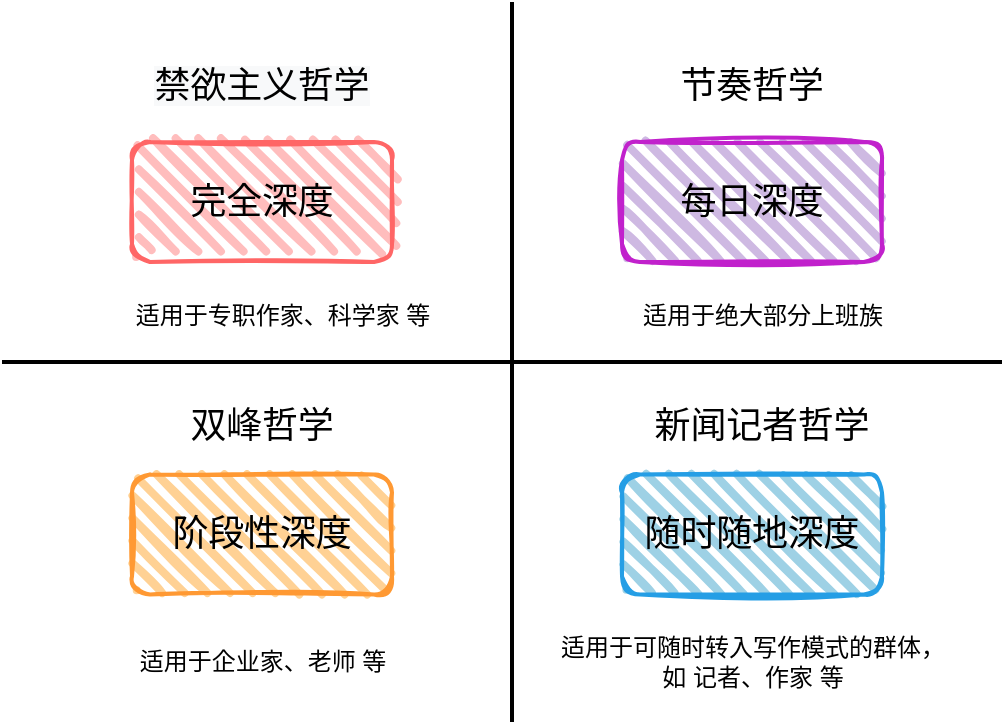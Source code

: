 <mxfile version="14.2.6" type="github">
  <diagram id="rfyT-LtF2Pe46t2oqA69" name="第 1 页">
    <mxGraphModel dx="1426" dy="800" grid="1" gridSize="10" guides="1" tooltips="1" connect="1" arrows="1" fold="1" page="1" pageScale="1" pageWidth="827" pageHeight="1169" math="0" shadow="0">
      <root>
        <mxCell id="0" />
        <mxCell id="1" parent="0" />
        <mxCell id="MkXuHvyHVTgwx-db9zs0-3" value="" style="line;strokeWidth=2;html=1;" parent="1" vertex="1">
          <mxGeometry x="180" y="535" width="500" height="10" as="geometry" />
        </mxCell>
        <mxCell id="MkXuHvyHVTgwx-db9zs0-4" value="" style="line;strokeWidth=2;direction=south;html=1;" parent="1" vertex="1">
          <mxGeometry x="430" y="360" width="10" height="360" as="geometry" />
        </mxCell>
        <mxCell id="MkXuHvyHVTgwx-db9zs0-5" value="&lt;div&gt;&lt;span style=&quot;font-size: 18px ; letter-spacing: -0.1px ; font-family: &amp;quot;avenir next&amp;quot; , &amp;quot;pingfangsc&amp;quot; , &amp;quot;unito sans&amp;quot; , &amp;quot;microsoft yahei&amp;quot;&quot;&gt;&lt;font&gt;完全深度&lt;/font&gt;&lt;/span&gt;&lt;br&gt;&lt;/div&gt;" style="rounded=1;whiteSpace=wrap;html=1;strokeWidth=2;fillWeight=4;hachureGap=8;hachureAngle=45;sketch=1;fillStyle=auto;strokeColor=#FF6666;fillColor=#FFBDBD;" parent="1" vertex="1">
          <mxGeometry x="245" y="430" width="130" height="60" as="geometry" />
        </mxCell>
        <mxCell id="MkXuHvyHVTgwx-db9zs0-6" value="&lt;div&gt;&lt;span style=&quot;font-size: 18px ; letter-spacing: -0.1px ; font-family: &amp;#34;avenir next&amp;#34; , &amp;#34;pingfangsc&amp;#34; , &amp;#34;unito sans&amp;#34; , &amp;#34;microsoft yahei&amp;#34;&quot;&gt;随时随地深度&lt;/span&gt;&lt;br&gt;&lt;/div&gt;" style="rounded=1;whiteSpace=wrap;html=1;strokeWidth=2;fillWeight=4;hachureGap=8;hachureAngle=45;sketch=1;fillStyle=auto;fillColor=#9ED1E5;strokeColor=#259EE5;" parent="1" vertex="1">
          <mxGeometry x="490" y="596.25" width="130" height="60" as="geometry" />
        </mxCell>
        <mxCell id="MkXuHvyHVTgwx-db9zs0-8" value="&lt;div&gt;&lt;span style=&quot;font-size: 18px ; letter-spacing: -0.1px ; font-family: &amp;#34;avenir next&amp;#34; , &amp;#34;pingfangsc&amp;#34; , &amp;#34;unito sans&amp;#34; , &amp;#34;microsoft yahei&amp;#34;&quot;&gt;每日深度&lt;/span&gt;&lt;br&gt;&lt;/div&gt;" style="rounded=1;whiteSpace=wrap;html=1;strokeWidth=2;fillWeight=4;hachureGap=8;hachureAngle=45;sketch=1;fillStyle=auto;strokeColor=#C121CC;fillColor=#CEB9E2;" parent="1" vertex="1">
          <mxGeometry x="490" y="430" width="130" height="60" as="geometry" />
        </mxCell>
        <mxCell id="MkXuHvyHVTgwx-db9zs0-10" value="&lt;span style=&quot;color: rgb(0 , 0 , 0) ; font-family: &amp;#34;avenir next&amp;#34; , &amp;#34;pingfangsc&amp;#34; , &amp;#34;unito sans&amp;#34; , &amp;#34;microsoft yahei&amp;#34; ; font-size: 18px ; font-style: normal ; font-weight: 400 ; letter-spacing: -0.1px ; text-indent: 0px ; text-transform: none ; word-spacing: 0px ; background-color: rgb(248 , 249 , 250) ; display: inline ; float: none&quot;&gt;禁欲主义哲学&lt;/span&gt;" style="text;whiteSpace=wrap;html=1;align=center;" parent="1" vertex="1">
          <mxGeometry x="250" y="385" width="120" height="25" as="geometry" />
        </mxCell>
        <mxCell id="MkXuHvyHVTgwx-db9zs0-12" value="&lt;span style=&quot;font-family: &amp;#34;avenir next&amp;#34; , &amp;#34;pingfangsc&amp;#34; , &amp;#34;unito sans&amp;#34; , &amp;#34;microsoft yahei&amp;#34; ; font-size: 18px ; letter-spacing: -0.1px&quot;&gt;双峰哲学&lt;/span&gt;" style="text;whiteSpace=wrap;html=1;align=center;" parent="1" vertex="1">
          <mxGeometry x="250" y="554.5" width="120" height="30" as="geometry" />
        </mxCell>
        <mxCell id="MkXuHvyHVTgwx-db9zs0-13" value="&lt;div&gt;&lt;font face=&quot;Avenir Next, PingFangSC, Unito Sans, Microsoft Yahei&quot;&gt;&lt;span style=&quot;font-size: 18px ; letter-spacing: -0.1px&quot;&gt;新闻记者哲学&lt;/span&gt;&lt;/font&gt;&lt;br&gt;&lt;/div&gt;&lt;div&gt;&lt;font face=&quot;Avenir Next, PingFangSC, Unito Sans, Microsoft Yahei&quot;&gt;&lt;span style=&quot;font-size: 18px ; letter-spacing: -0.1px&quot;&gt;&lt;br&gt;&lt;/span&gt;&lt;/font&gt;&lt;/div&gt;" style="text;whiteSpace=wrap;html=1;align=center;" parent="1" vertex="1">
          <mxGeometry x="500" y="555" width="120" height="30" as="geometry" />
        </mxCell>
        <mxCell id="MkXuHvyHVTgwx-db9zs0-14" value="&lt;div&gt;&lt;font face=&quot;Avenir Next, PingFangSC, Unito Sans, Microsoft Yahei&quot;&gt;&lt;span style=&quot;font-size: 18px ; letter-spacing: -0.1px&quot;&gt;节奏哲学&lt;/span&gt;&lt;/font&gt;&lt;br&gt;&lt;/div&gt;&lt;div&gt;&lt;font face=&quot;Avenir Next, PingFangSC, Unito Sans, Microsoft Yahei&quot;&gt;&lt;span style=&quot;font-size: 18px ; letter-spacing: -0.1px&quot;&gt;&lt;br&gt;&lt;/span&gt;&lt;/font&gt;&lt;/div&gt;" style="text;whiteSpace=wrap;html=1;align=center;" parent="1" vertex="1">
          <mxGeometry x="495" y="385" width="120" height="30" as="geometry" />
        </mxCell>
        <mxCell id="MkXuHvyHVTgwx-db9zs0-15" value="&lt;div&gt;&lt;span style=&quot;font-size: 18px ; letter-spacing: -0.1px ; font-family: &amp;#34;avenir next&amp;#34; , &amp;#34;pingfangsc&amp;#34; , &amp;#34;unito sans&amp;#34; , &amp;#34;microsoft yahei&amp;#34;&quot;&gt;阶段性深度&lt;/span&gt;&lt;br&gt;&lt;/div&gt;" style="rounded=1;whiteSpace=wrap;html=1;strokeWidth=2;fillWeight=4;hachureGap=8;hachureAngle=45;sketch=1;fillStyle=auto;fillColor=#FFD194;strokeColor=#FF9933;" parent="1" vertex="1">
          <mxGeometry x="245" y="596.25" width="130" height="60" as="geometry" />
        </mxCell>
        <mxCell id="ctKcQ00ehMjPivleR9ZW-2" value="适用于专职作家、科学家 等" style="text;html=1;align=center;verticalAlign=middle;resizable=0;points=[];autosize=1;fontColor=#000000;rotation=0;" vertex="1" parent="1">
          <mxGeometry x="240" y="507" width="160" height="20" as="geometry" />
        </mxCell>
        <mxCell id="ctKcQ00ehMjPivleR9ZW-4" value="适用于绝大部分上班族" style="text;html=1;align=center;verticalAlign=middle;resizable=0;points=[];autosize=1;fontColor=#000000;rotation=0;" vertex="1" parent="1">
          <mxGeometry x="490" y="507" width="140" height="20" as="geometry" />
        </mxCell>
        <mxCell id="ctKcQ00ehMjPivleR9ZW-5" value="适用于可随时转入写作模式的群体，&lt;br&gt;如 记者、作家 等" style="text;html=1;align=center;verticalAlign=middle;resizable=0;points=[];autosize=1;fontColor=#000000;rotation=0;" vertex="1" parent="1">
          <mxGeometry x="450" y="675" width="210" height="30" as="geometry" />
        </mxCell>
        <mxCell id="ctKcQ00ehMjPivleR9ZW-6" value="适用于企业家、老师 等" style="text;html=1;align=center;verticalAlign=middle;resizable=0;points=[];autosize=1;fontColor=#000000;rotation=0;" vertex="1" parent="1">
          <mxGeometry x="240" y="680" width="140" height="20" as="geometry" />
        </mxCell>
      </root>
    </mxGraphModel>
  </diagram>
</mxfile>
